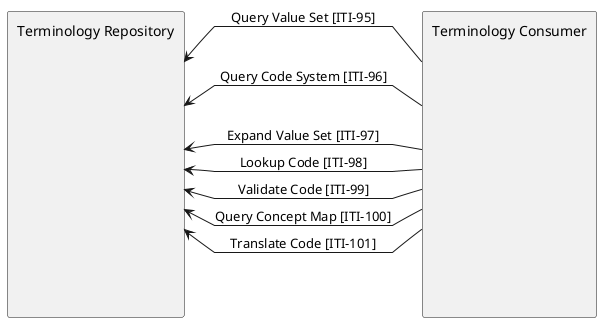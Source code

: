 @startuml
hide footbox
skinparam linetype polyline
left to right direction

agent "Terminology Repository\n \n \n \n \n \n \n \n \n \n \n \n \n \n " as Server 
agent "Terminology Consumer\n \n \n \n \n \n \n \n \n \n \n \n \n \n " as Client

Server <-- Client : "Query Value Set [ITI-95]"
Server <-- Client : "Query Code System [ITI-96]"
Server <-- Client : "Expand Value Set [ITI-97]"
Server <-- Client : "Lookup Code [ITI-98]"
Server <-- Client : "Validate Code [ITI-99]"
Server <-- Client : "Query Concept Map [ITI-100]"
Server <-- Client : "Translate Code [ITI-101]"
@enduml

